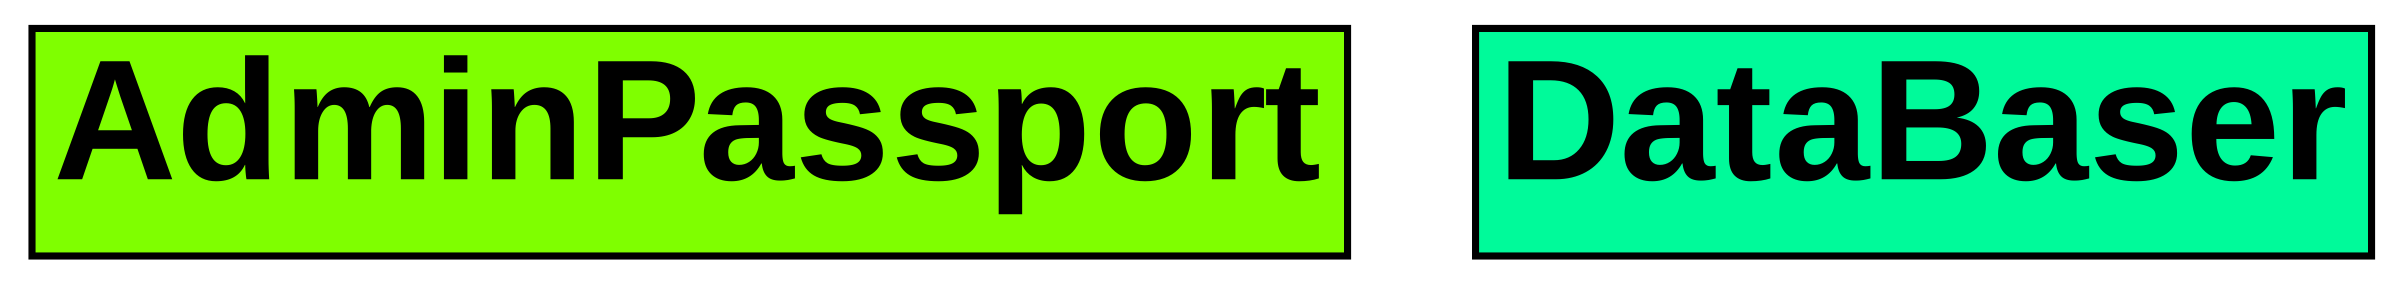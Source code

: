 digraph graphname {
     rankdir="BT"
dpi=150
 size="16,11!";
 margin=0;
AdminPassport AdminPassport [shape=plain, label=<<table border="0" cellborder="1" cellspacing="0"><tr><td bgcolor="Chartreuse"><FONT face="Arial" POINT-SIZE= "24"><b>AdminPassport</b></FONT></td></tr>
</table>>]
DataBaser DataBaser [shape=plain, label=<<table border="0" cellborder="1" cellspacing="0"><tr><td bgcolor="MediumSpringGreen"><FONT face="Arial" POINT-SIZE= "24"><b>DataBaser</b></FONT></td></tr>
</table>>]
}

